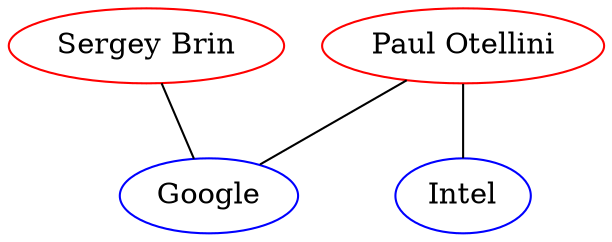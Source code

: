 strict graph  {
    "Sergey Brin"  [color=red];
    "Paul Otellini" [color=red];
    {rank=same; "Sergey Brin", "Paul Otellini"};
    Google [color=blue];
    Intel [color=blue];
    {rank = same; Google, Intel}
    "Sergey Brin" -- Google;
    "Paul Otellini" -- Google;
    "Paul Otellini" -- Intel;
}
